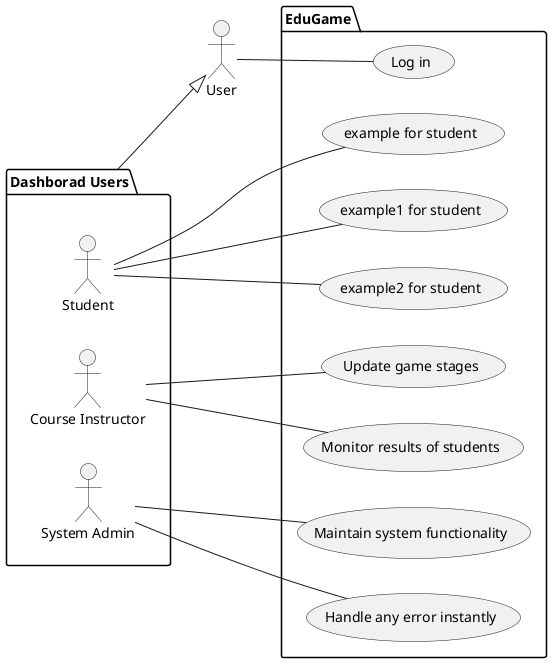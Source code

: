 @startuml
left to right direction

actor User as user
package "Dashborad Users" as dash {
  actor "Student" as student
  actor "Course Instructor" as instructor
  actor "System Admin" as admin
}

package EduGame {
  usecase "Log in" as u_login


  usecase "example for student" as u_ex_s
  usecase "example1 for student" as u_ex1_s
  usecase "example2 for student" as u_ex2_s

  usecase "Update game stages" as u_ex_i
  usecase "Monitor results of students" as u_ex1_i



  usecase "Maintain system functionality" as u_ex_a
  usecase "Handle any error instantly" as u_ex1_a

  
 
}

user <|-up- dash

user -- u_login

student -- u_ex_s
student -- u_ex1_s
student -- u_ex2_s

instructor -- u_ex_i
instructor -- u_ex1_i


admin -- u_ex_a
admin -- u_ex1_a
@enduml